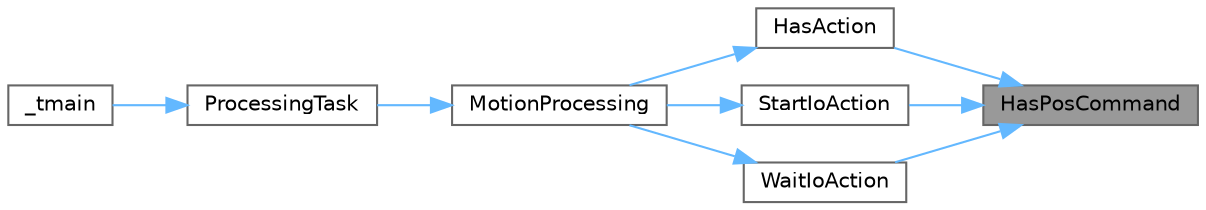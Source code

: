 digraph "HasPosCommand"
{
 // LATEX_PDF_SIZE
  bgcolor="transparent";
  edge [fontname=Helvetica,fontsize=10,labelfontname=Helvetica,labelfontsize=10];
  node [fontname=Helvetica,fontsize=10,shape=box,height=0.2,width=0.4];
  rankdir="RL";
  Node1 [id="Node000001",label="HasPosCommand",height=0.2,width=0.4,color="gray40", fillcolor="grey60", style="filled", fontcolor="black",tooltip="액션 객체 배열에 위치 명령이 포함되어 있는지 확인합니다."];
  Node1 -> Node2 [id="edge1_Node000001_Node000002",dir="back",color="steelblue1",style="solid",tooltip=" "];
  Node2 [id="Node000002",label="HasAction",height=0.2,width=0.4,color="grey40", fillcolor="white", style="filled",URL="$a00047.html#ae9d126a6c67bf8786323bb90163d1760",tooltip="액션 객체 배열에서 특정 액션이 포함되어 있는지 확인합니다."];
  Node2 -> Node3 [id="edge2_Node000002_Node000003",dir="back",color="steelblue1",style="solid",tooltip=" "];
  Node3 [id="Node000003",label="MotionProcessing",height=0.2,width=0.4,color="grey40", fillcolor="white", style="filled",URL="$a00047.html#a4f9769b178418fdb7769bf8bb92c2773",tooltip="주어진 상태에 따라 모션 처리를 수행합니다."];
  Node3 -> Node4 [id="edge3_Node000003_Node000004",dir="back",color="steelblue1",style="solid",tooltip=" "];
  Node4 [id="Node000004",label="ProcessingTask",height=0.2,width=0.4,color="grey40", fillcolor="white", style="filled",URL="$a00047.html#a3db71c15151b4d493496a84b964c847b",tooltip="주어진 작업을 수행하는 스레드 함수입니다."];
  Node4 -> Node5 [id="edge4_Node000004_Node000005",dir="back",color="steelblue1",style="solid",tooltip=" "];
  Node5 [id="Node000005",label="_tmain",height=0.2,width=0.4,color="grey40", fillcolor="white", style="filled",URL="$a00047.html#a353674c5af92be7fb389265cde4e5e03",tooltip=" "];
  Node1 -> Node6 [id="edge5_Node000001_Node000006",dir="back",color="steelblue1",style="solid",tooltip=" "];
  Node6 [id="Node000006",label="StartIoAction",height=0.2,width=0.4,color="grey40", fillcolor="white", style="filled",URL="$a00047.html#aba80849ebaf4b9e344713667832c33bf",tooltip="주어진 번호의 IO 액션을 시작합니다."];
  Node6 -> Node3 [id="edge6_Node000006_Node000003",dir="back",color="steelblue1",style="solid",tooltip=" "];
  Node1 -> Node7 [id="edge7_Node000001_Node000007",dir="back",color="steelblue1",style="solid",tooltip=" "];
  Node7 [id="Node000007",label="WaitIoAction",height=0.2,width=0.4,color="grey40", fillcolor="white", style="filled",URL="$a00047.html#a846233571b4a12fba41e02d16aa9811e",tooltip="현재 IO 액션의 완료를 대기합니다."];
  Node7 -> Node3 [id="edge8_Node000007_Node000003",dir="back",color="steelblue1",style="solid",tooltip=" "];
}
